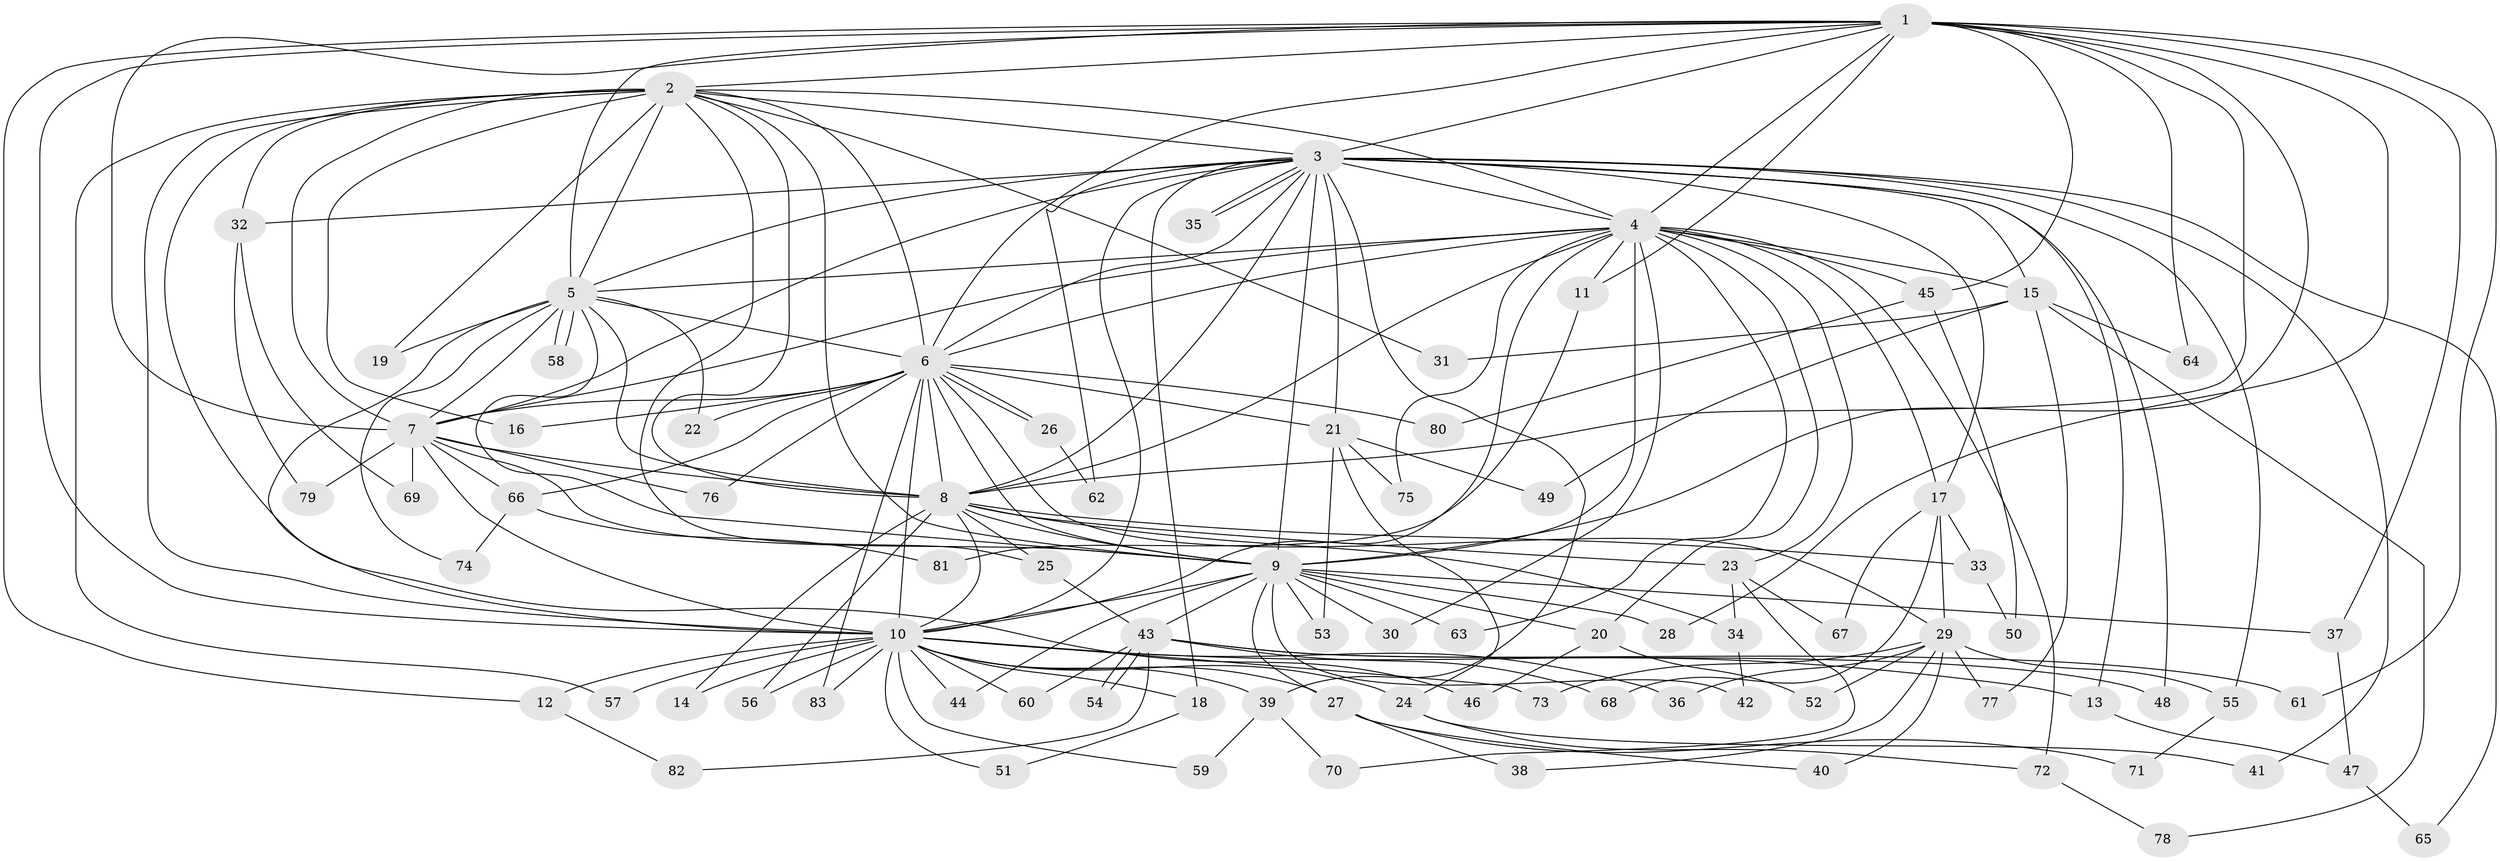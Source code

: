 // Generated by graph-tools (version 1.1) at 2025/11/02/27/25 16:11:07]
// undirected, 83 vertices, 191 edges
graph export_dot {
graph [start="1"]
  node [color=gray90,style=filled];
  1;
  2;
  3;
  4;
  5;
  6;
  7;
  8;
  9;
  10;
  11;
  12;
  13;
  14;
  15;
  16;
  17;
  18;
  19;
  20;
  21;
  22;
  23;
  24;
  25;
  26;
  27;
  28;
  29;
  30;
  31;
  32;
  33;
  34;
  35;
  36;
  37;
  38;
  39;
  40;
  41;
  42;
  43;
  44;
  45;
  46;
  47;
  48;
  49;
  50;
  51;
  52;
  53;
  54;
  55;
  56;
  57;
  58;
  59;
  60;
  61;
  62;
  63;
  64;
  65;
  66;
  67;
  68;
  69;
  70;
  71;
  72;
  73;
  74;
  75;
  76;
  77;
  78;
  79;
  80;
  81;
  82;
  83;
  1 -- 2;
  1 -- 3;
  1 -- 4;
  1 -- 5;
  1 -- 6;
  1 -- 7;
  1 -- 8;
  1 -- 9;
  1 -- 10;
  1 -- 11;
  1 -- 12;
  1 -- 28;
  1 -- 37;
  1 -- 45;
  1 -- 61;
  1 -- 64;
  2 -- 3;
  2 -- 4;
  2 -- 5;
  2 -- 6;
  2 -- 7;
  2 -- 8;
  2 -- 9;
  2 -- 10;
  2 -- 16;
  2 -- 19;
  2 -- 25;
  2 -- 31;
  2 -- 32;
  2 -- 46;
  2 -- 57;
  3 -- 4;
  3 -- 5;
  3 -- 6;
  3 -- 7;
  3 -- 8;
  3 -- 9;
  3 -- 10;
  3 -- 13;
  3 -- 15;
  3 -- 17;
  3 -- 18;
  3 -- 21;
  3 -- 32;
  3 -- 35;
  3 -- 35;
  3 -- 39;
  3 -- 41;
  3 -- 48;
  3 -- 55;
  3 -- 62;
  3 -- 65;
  4 -- 5;
  4 -- 6;
  4 -- 7;
  4 -- 8;
  4 -- 9;
  4 -- 10;
  4 -- 11;
  4 -- 15;
  4 -- 17;
  4 -- 20;
  4 -- 23;
  4 -- 30;
  4 -- 45;
  4 -- 63;
  4 -- 72;
  4 -- 75;
  5 -- 6;
  5 -- 7;
  5 -- 8;
  5 -- 9;
  5 -- 10;
  5 -- 19;
  5 -- 22;
  5 -- 58;
  5 -- 58;
  5 -- 74;
  6 -- 7;
  6 -- 8;
  6 -- 9;
  6 -- 10;
  6 -- 16;
  6 -- 21;
  6 -- 22;
  6 -- 26;
  6 -- 26;
  6 -- 29;
  6 -- 66;
  6 -- 76;
  6 -- 80;
  6 -- 83;
  7 -- 8;
  7 -- 9;
  7 -- 10;
  7 -- 66;
  7 -- 69;
  7 -- 76;
  7 -- 79;
  8 -- 9;
  8 -- 10;
  8 -- 14;
  8 -- 23;
  8 -- 25;
  8 -- 33;
  8 -- 34;
  8 -- 56;
  9 -- 10;
  9 -- 20;
  9 -- 27;
  9 -- 28;
  9 -- 30;
  9 -- 37;
  9 -- 42;
  9 -- 43;
  9 -- 44;
  9 -- 53;
  9 -- 63;
  10 -- 12;
  10 -- 13;
  10 -- 14;
  10 -- 18;
  10 -- 24;
  10 -- 27;
  10 -- 36;
  10 -- 39;
  10 -- 44;
  10 -- 51;
  10 -- 56;
  10 -- 57;
  10 -- 59;
  10 -- 60;
  10 -- 73;
  10 -- 83;
  11 -- 81;
  12 -- 82;
  13 -- 47;
  15 -- 31;
  15 -- 49;
  15 -- 64;
  15 -- 77;
  15 -- 78;
  17 -- 29;
  17 -- 33;
  17 -- 67;
  17 -- 68;
  18 -- 51;
  20 -- 46;
  20 -- 52;
  21 -- 24;
  21 -- 49;
  21 -- 53;
  21 -- 75;
  23 -- 34;
  23 -- 67;
  23 -- 70;
  24 -- 41;
  24 -- 72;
  25 -- 43;
  26 -- 62;
  27 -- 38;
  27 -- 40;
  27 -- 71;
  29 -- 36;
  29 -- 38;
  29 -- 40;
  29 -- 52;
  29 -- 55;
  29 -- 73;
  29 -- 77;
  32 -- 69;
  32 -- 79;
  33 -- 50;
  34 -- 42;
  37 -- 47;
  39 -- 59;
  39 -- 70;
  43 -- 48;
  43 -- 54;
  43 -- 54;
  43 -- 60;
  43 -- 61;
  43 -- 68;
  43 -- 82;
  45 -- 50;
  45 -- 80;
  47 -- 65;
  55 -- 71;
  66 -- 74;
  66 -- 81;
  72 -- 78;
}
